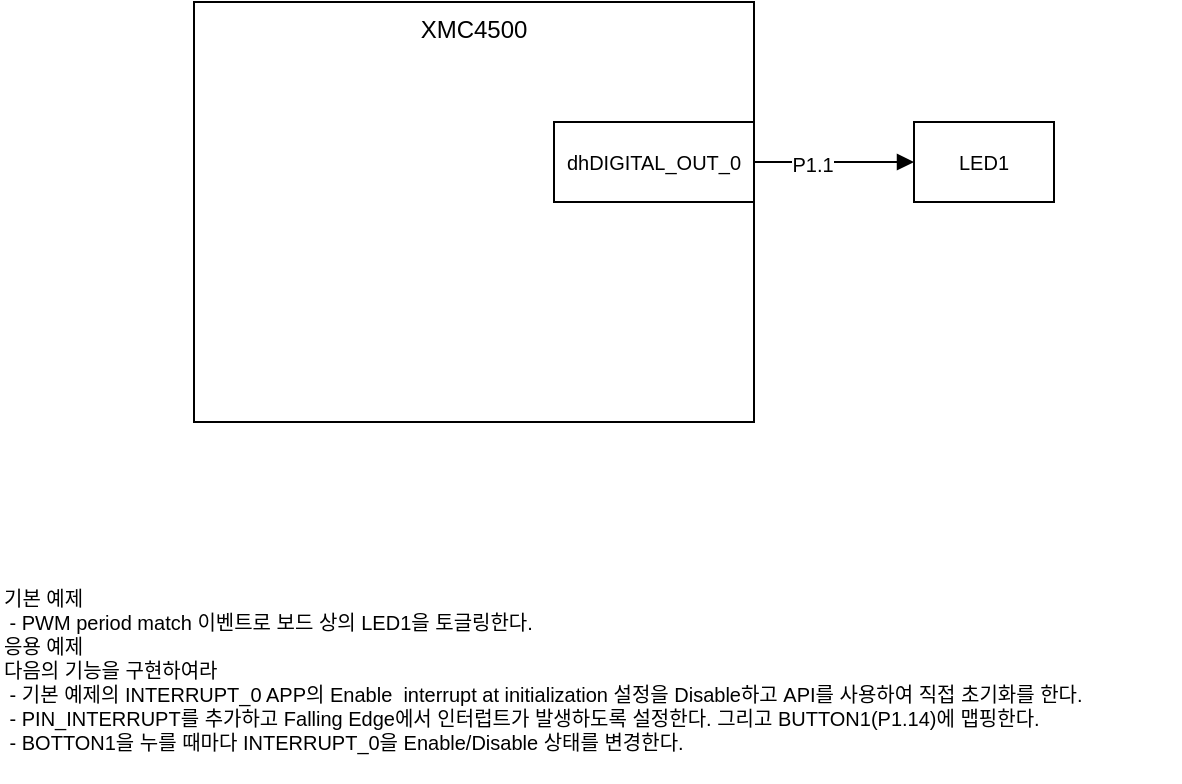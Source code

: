 <mxfile userAgent="Mozilla/5.0 (Windows NT 6.1; WOW64) AppleWebKit/537.36 (KHTML, like Gecko) Chrome/55.0.288.87 Safari/537.36" version="6.0.2.11" editor="www.draw.io" type="device"><diagram name="SystemDiagram"><mxGraphModel dx="1105" dy="992" grid="0" gridSize="10" guides="1" tooltips="1" connect="1" arrows="1" fold="1" page="1" pageScale="1" pageWidth="826" pageHeight="1169" background="#ffffff" math="0" shadow="0"><root><mxCell id="0"/><mxCell id="1" parent="0"/><mxCell id="2" value="XMC4500" style="whiteSpace=wrap;html=1;strokeColor=#000000;strokeWidth=1;fillColor=none;fontSize=12;align=center;verticalAlign=top;" parent="1" vertex="1"><mxGeometry x="200" y="260" width="280" height="210" as="geometry"/></mxCell><mxCell id="3" value="dhDIGITAL_OUT_0" style="whiteSpace=wrap;html=1;strokeColor=#000000;strokeWidth=1;fillColor=none;fontSize=10;align=center;" parent="1" vertex="1"><mxGeometry x="380" y="320" width="100" height="40" as="geometry"/></mxCell><mxCell id="5" value="LED1" style="whiteSpace=wrap;html=1;strokeColor=#000000;strokeWidth=1;fillColor=none;fontSize=10;align=center;" parent="1" vertex="1"><mxGeometry x="560" y="320" width="70" height="40" as="geometry"/></mxCell><mxCell id="7" value="" style="endArrow=block;html=1;strokeWidth=1;fontSize=10;exitX=1;exitY=0.5;entryX=0;entryY=0.5;endFill=1;" parent="1" source="3" target="5" edge="1"><mxGeometry x="456" y="345" width="50" height="50" as="geometry"><mxPoint x="188" y="210" as="sourcePoint"/><mxPoint x="238" y="160" as="targetPoint"/></mxGeometry></mxCell><mxCell id="8" value="P1.1" style="text;html=1;resizable=0;points=[];align=center;verticalAlign=middle;labelBackgroundColor=#ffffff;fontSize=10;" parent="7" vertex="1" connectable="0"><mxGeometry relative="1" as="geometry"><mxPoint x="-11" y="1" as="offset"/></mxGeometry></mxCell><mxCell id="21" value="기본 예제&lt;div&gt;&amp;nbsp;- PWM period match 이벤트로 보드 상의 LED1을 토글링한다.&lt;/div&gt;&lt;div&gt;응용 예제&lt;/div&gt;&lt;div&gt;다음의 기능을 구현하여라&lt;/div&gt;&lt;div&gt;&amp;nbsp;- 기본 예제의 INTERRUPT_0 APP의 Enable &amp;nbsp;interrupt at initialization 설정을 Disable하고 API를 사용하여 직접 초기화를 한다.&lt;/div&gt;&lt;div&gt;&amp;nbsp;- PIN_INTERRUPT를 추가하고 Falling Edge에서 인터럽트가 발생하도록 설정한다. 그리고 BUTTON1(P1.14)에 맵핑한다.&lt;/div&gt;&lt;div&gt;&amp;nbsp;- BOTTON1을 누를 때마다 INTERRUPT_0을 Enable/Disable 상태를 변경한다.&lt;/div&gt;&lt;div&gt;&lt;br&gt;&lt;/div&gt;" style="text;html=1;resizable=0;points=[];autosize=1;align=left;verticalAlign=top;spacingTop=-4;fontSize=10;" parent="1" vertex="1"><mxGeometry x="103" y="550" width="590" height="100" as="geometry"/></mxCell></root></mxGraphModel></diagram><diagram name="SoftwareArchitecture"><mxGraphModel dx="1105" dy="992" grid="0" gridSize="10" guides="1" tooltips="1" connect="1" arrows="1" fold="1" page="1" pageScale="1" pageWidth="826" pageHeight="1169" background="#ffffff" math="0" shadow="0"><root><mxCell id="0"/><mxCell id="1" parent="0"/><mxCell id="30" value="&lt;div&gt;main( )&lt;/div&gt;" style="whiteSpace=wrap;html=1;strokeColor=#000000;strokeWidth=1;fillColor=none;fontSize=10;align=center;rounded=1;" parent="1" vertex="1"><mxGeometry x="200" y="416" width="155" height="40" as="geometry"/></mxCell><mxCell id="64" style="edgeStyle=orthogonalEdgeStyle;rounded=0;comic=0;html=0;exitX=0.5;exitY=0;shadow=0;startArrow=block;startFill=1;endArrow=oval;endFill=1;endSize=3;jettySize=auto;orthogonalLoop=1;strokeColor=#000000;strokeWidth=1;fontSize=10;" parent="1" source="31" edge="1"><mxGeometry relative="1" as="geometry"><mxPoint x="250" y="491" as="targetPoint"/><Array as="points"><mxPoint x="278" y="491"/></Array></mxGeometry></mxCell><mxCell id="66" style="edgeStyle=elbowEdgeStyle;rounded=0;comic=0;html=0;exitX=1;exitY=0.5;entryX=0;entryY=0.5;shadow=0;startArrow=none;startFill=0;endArrow=block;endFill=1;endSize=5;jettySize=auto;orthogonalLoop=1;strokeColor=#000000;strokeWidth=1;fontSize=10;" parent="1" source="31" target="33" edge="1"><mxGeometry relative="1" as="geometry"/></mxCell><mxCell id="68" value="ToggleOutput()" style="text;html=1;resizable=0;points=[];align=center;verticalAlign=middle;labelBackgroundColor=#ffffff;fontSize=10;" parent="66" vertex="1" connectable="0"><mxGeometry x="0.009" y="20" relative="1" as="geometry"><mxPoint y="20" as="offset"/></mxGeometry></mxCell><mxCell id="31" value="[ISR_dhPWM_0_period_match]" style="whiteSpace=wrap;html=1;strokeColor=#000000;strokeWidth=1;fillColor=none;fontSize=10;align=center;rounded=1;" parent="1" vertex="1"><mxGeometry x="200" y="511" width="155" height="40" as="geometry"/></mxCell><mxCell id="33" value="dhDIGITAL_OUT_0" style="whiteSpace=wrap;html=1;strokeColor=#000000;strokeWidth=1;fillColor=none;fontSize=10;align=center;" parent="1" vertex="1"><mxGeometry x="510" y="510" width="100" height="40" as="geometry"/></mxCell><mxCell id="65" value="INTERRUPT_0" style="text;html=1;resizable=0;points=[];autosize=1;align=left;verticalAlign=top;spacingTop=-4;fontSize=10;" parent="1" vertex="1"><mxGeometry x="170" y="484" width="80" height="10" as="geometry"/></mxCell><mxCell id="70" style="edgeStyle=elbowEdgeStyle;rounded=0;comic=0;html=0;exitX=1;exitY=0.5;entryX=0;entryY=0.5;shadow=0;startArrow=none;startFill=0;endArrow=block;endFill=1;endSize=5;jettySize=auto;orthogonalLoop=1;strokeColor=#000000;strokeWidth=1;fontSize=10;" parent="1" source="67" target="69" edge="1"><mxGeometry relative="1" as="geometry"/></mxCell><mxCell id="67" value="dhPWM_0" style="whiteSpace=wrap;html=1;strokeColor=#000000;strokeWidth=1;fillColor=none;fontSize=10;align=center;" parent="1" vertex="1"><mxGeometry x="200" y="600" width="100" height="40" as="geometry"/></mxCell><mxCell id="69" value="INTERRUPT_0&lt;div&gt;[dhPWM_0_period_match]&lt;/div&gt;" style="whiteSpace=wrap;html=1;strokeColor=#000000;strokeWidth=1;fillColor=none;fontSize=10;align=center;" parent="1" vertex="1"><mxGeometry x="350" y="600" width="130" height="40" as="geometry"/></mxCell></root></mxGraphModel></diagram></mxfile>